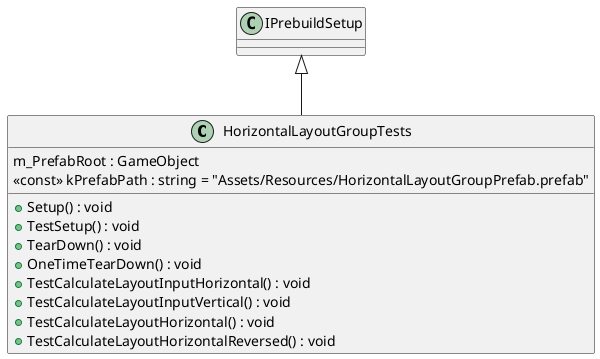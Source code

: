 @startuml
class HorizontalLayoutGroupTests {
    m_PrefabRoot : GameObject
    <<const>> kPrefabPath : string = "Assets/Resources/HorizontalLayoutGroupPrefab.prefab"
    + Setup() : void
    + TestSetup() : void
    + TearDown() : void
    + OneTimeTearDown() : void
    + TestCalculateLayoutInputHorizontal() : void
    + TestCalculateLayoutInputVertical() : void
    + TestCalculateLayoutHorizontal() : void
    + TestCalculateLayoutHorizontalReversed() : void
}
IPrebuildSetup <|-- HorizontalLayoutGroupTests
@enduml
